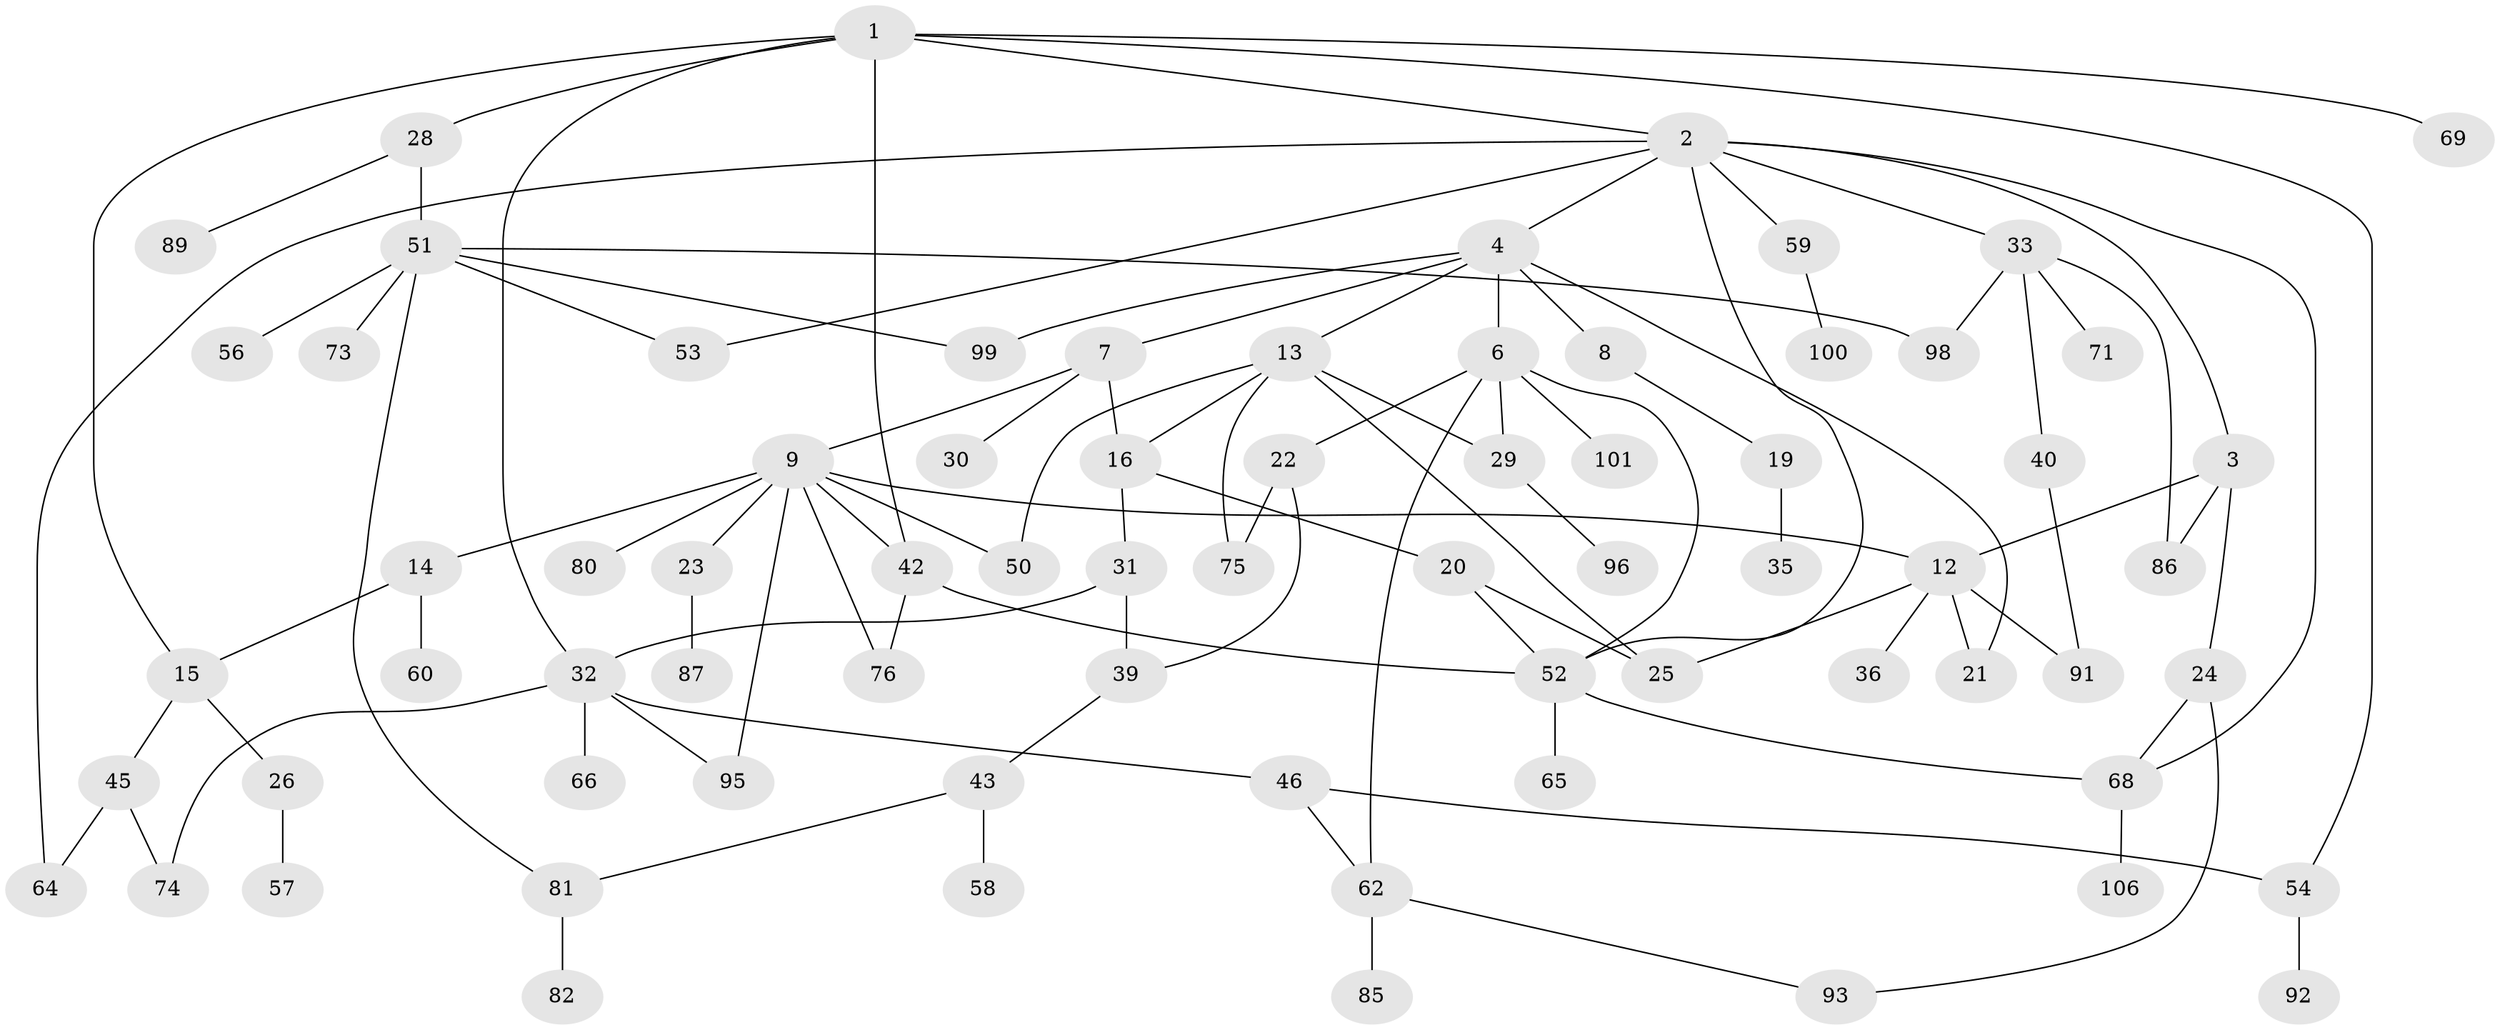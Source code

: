 // Generated by graph-tools (version 1.1) at 2025/51/02/27/25 19:51:39]
// undirected, 73 vertices, 102 edges
graph export_dot {
graph [start="1"]
  node [color=gray90,style=filled];
  1 [super="+11"];
  2 [super="+72"];
  3 [super="+88"];
  4 [super="+5"];
  6 [super="+49"];
  7;
  8;
  9 [super="+10"];
  12 [super="+17"];
  13 [super="+44"];
  14 [super="+41"];
  15 [super="+90"];
  16 [super="+18"];
  19 [super="+48"];
  20 [super="+104"];
  21 [super="+47"];
  22 [super="+79"];
  23 [super="+77"];
  24 [super="+27"];
  25 [super="+102"];
  26 [super="+34"];
  28;
  29;
  30 [super="+37"];
  31 [super="+94"];
  32 [super="+38"];
  33 [super="+70"];
  35;
  36;
  39;
  40 [super="+61"];
  42 [super="+84"];
  43;
  45;
  46;
  50;
  51 [super="+67"];
  52 [super="+55"];
  53;
  54 [super="+105"];
  56;
  57;
  58;
  59;
  60;
  62 [super="+63"];
  64;
  65;
  66 [super="+83"];
  68 [super="+78"];
  69;
  71;
  73;
  74 [super="+103"];
  75;
  76;
  80;
  81;
  82;
  85;
  86 [super="+97"];
  87;
  89;
  91;
  92;
  93;
  95;
  96;
  98;
  99;
  100;
  101;
  106;
  1 -- 2;
  1 -- 32;
  1 -- 42;
  1 -- 28;
  1 -- 69;
  1 -- 15;
  1 -- 54;
  2 -- 3;
  2 -- 4;
  2 -- 33;
  2 -- 52;
  2 -- 53;
  2 -- 59;
  2 -- 64;
  2 -- 68;
  3 -- 24;
  3 -- 86;
  3 -- 12;
  4 -- 6;
  4 -- 7;
  4 -- 8;
  4 -- 99;
  4 -- 13;
  4 -- 21;
  6 -- 22;
  6 -- 101;
  6 -- 52;
  6 -- 29;
  6 -- 62;
  7 -- 9;
  7 -- 30;
  7 -- 16;
  8 -- 19;
  9 -- 12;
  9 -- 42;
  9 -- 76;
  9 -- 80;
  9 -- 50;
  9 -- 23;
  9 -- 14;
  9 -- 95;
  12 -- 21;
  12 -- 36;
  12 -- 91;
  12 -- 25;
  13 -- 16;
  13 -- 25;
  13 -- 29;
  13 -- 75;
  13 -- 50;
  14 -- 15;
  14 -- 60;
  15 -- 26;
  15 -- 45;
  16 -- 20;
  16 -- 31;
  19 -- 35;
  20 -- 25;
  20 -- 52;
  22 -- 39;
  22 -- 75;
  23 -- 87;
  24 -- 93;
  24 -- 68;
  26 -- 57;
  28 -- 51;
  28 -- 89;
  29 -- 96;
  31 -- 39;
  31 -- 32;
  32 -- 66;
  32 -- 95;
  32 -- 74;
  32 -- 46;
  33 -- 40;
  33 -- 71;
  33 -- 98;
  33 -- 86;
  39 -- 43;
  40 -- 91;
  42 -- 76;
  42 -- 52;
  43 -- 58;
  43 -- 81;
  45 -- 64;
  45 -- 74;
  46 -- 54;
  46 -- 62;
  51 -- 56;
  51 -- 98;
  51 -- 99;
  51 -- 53;
  51 -- 73;
  51 -- 81;
  52 -- 65;
  52 -- 68;
  54 -- 92;
  59 -- 100;
  62 -- 85;
  62 -- 93;
  68 -- 106;
  81 -- 82;
}
